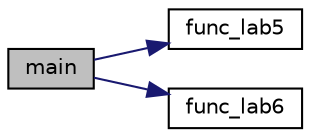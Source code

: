 digraph "main"
{
 // LATEX_PDF_SIZE
  edge [fontname="Helvetica",fontsize="10",labelfontname="Helvetica",labelfontsize="10"];
  node [fontname="Helvetica",fontsize="10",shape=record];
  rankdir="LR";
  Node1 [label="main",height=0.2,width=0.4,color="black", fillcolor="grey75", style="filled", fontcolor="black",tooltip=" "];
  Node1 -> Node2 [color="midnightblue",fontsize="10",style="solid"];
  Node2 [label="func_lab5",height=0.2,width=0.4,color="black", fillcolor="white", style="filled",URL="$task1_8c.html#a9fcff6797d2079752539a51a00450d6c",tooltip=" "];
  Node1 -> Node3 [color="midnightblue",fontsize="10",style="solid"];
  Node3 [label="func_lab6",height=0.2,width=0.4,color="black", fillcolor="white", style="filled",URL="$task1_8c.html#abe8bf9f1b47ee492051f066d4f6aeeda",tooltip=" "];
}
